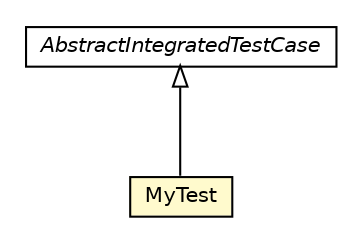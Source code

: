 #!/usr/local/bin/dot
#
# Class diagram 
# Generated by UMLGraph version R5_6_6-8-g8d7759 (http://www.umlgraph.org/)
#

digraph G {
	edge [fontname="Helvetica",fontsize=10,labelfontname="Helvetica",labelfontsize=10];
	node [fontname="Helvetica",fontsize=10,shape=plaintext];
	nodesep=0.25;
	ranksep=0.5;
	// org.dayatang.springtest.test.MyTest
	c34933 [label=<<table title="org.dayatang.springtest.test.MyTest" border="0" cellborder="1" cellspacing="0" cellpadding="2" port="p" bgcolor="lemonChiffon" href="./MyTest.html">
		<tr><td><table border="0" cellspacing="0" cellpadding="1">
<tr><td align="center" balign="center"> MyTest </td></tr>
		</table></td></tr>
		</table>>, URL="./MyTest.html", fontname="Helvetica", fontcolor="black", fontsize=10.0];
	//org.dayatang.springtest.test.MyTest extends org.dayatang.springtest.AbstractIntegratedTestCase
	c34986:p -> c34933:p [dir=back,arrowtail=empty];
	// org.dayatang.springtest.AbstractIntegratedTestCase
	c34986 [label=<<table title="org.dayatang.springtest.AbstractIntegratedTestCase" border="0" cellborder="1" cellspacing="0" cellpadding="2" port="p">
		<tr><td><table border="0" cellspacing="0" cellpadding="1">
<tr><td align="center" balign="center"><font face="Helvetica-Oblique"> AbstractIntegratedTestCase </font></td></tr>
		</table></td></tr>
		</table>>, URL="null", fontname="Helvetica", fontcolor="black", fontsize=10.0];
}

